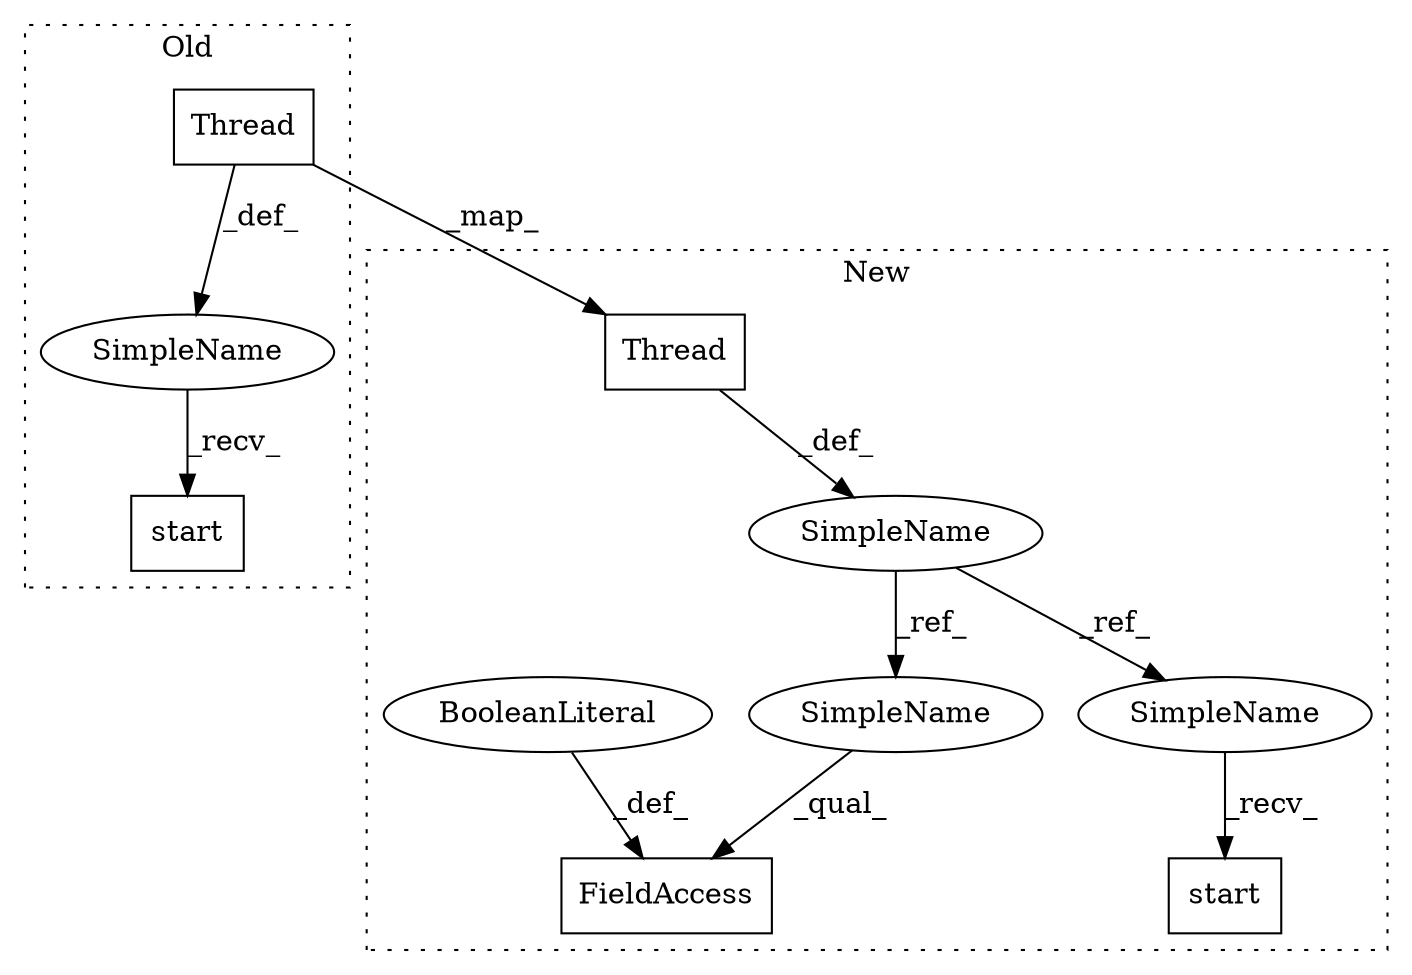 digraph G {
subgraph cluster0 {
1 [label="Thread" a="32" s="490,549" l="7,2" shape="box"];
5 [label="SimpleName" a="42" s="" l="" shape="ellipse"];
6 [label="start" a="32" s="552" l="7" shape="box"];
label = "Old";
style="dotted";
}
subgraph cluster1 {
2 [label="Thread" a="32" s="516,575" l="7,2" shape="box"];
3 [label="SimpleName" a="42" s="514" l="1" shape="ellipse"];
4 [label="FieldAccess" a="22" s="583" l="8" shape="box"];
7 [label="start" a="32" s="604" l="7" shape="box"];
8 [label="BooleanLiteral" a="9" s="592" l="4" shape="ellipse"];
9 [label="SimpleName" a="42" s="602" l="1" shape="ellipse"];
10 [label="SimpleName" a="42" s="583" l="1" shape="ellipse"];
label = "New";
style="dotted";
}
1 -> 5 [label="_def_"];
1 -> 2 [label="_map_"];
2 -> 3 [label="_def_"];
3 -> 9 [label="_ref_"];
3 -> 10 [label="_ref_"];
5 -> 6 [label="_recv_"];
8 -> 4 [label="_def_"];
9 -> 7 [label="_recv_"];
10 -> 4 [label="_qual_"];
}